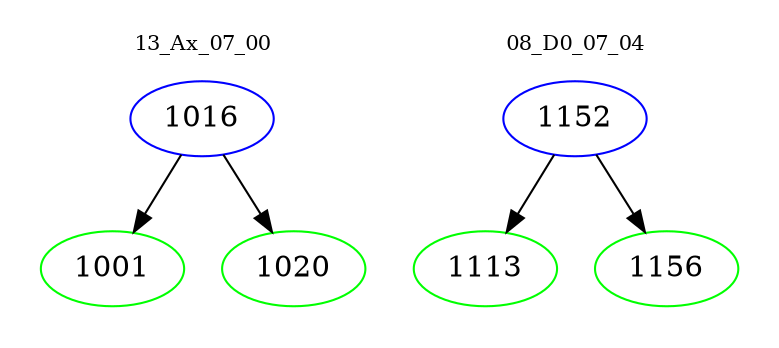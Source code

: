 digraph{
subgraph cluster_0 {
color = white
label = "13_Ax_07_00";
fontsize=10;
T0_1016 [label="1016", color="blue"]
T0_1016 -> T0_1001 [color="black"]
T0_1001 [label="1001", color="green"]
T0_1016 -> T0_1020 [color="black"]
T0_1020 [label="1020", color="green"]
}
subgraph cluster_1 {
color = white
label = "08_D0_07_04";
fontsize=10;
T1_1152 [label="1152", color="blue"]
T1_1152 -> T1_1113 [color="black"]
T1_1113 [label="1113", color="green"]
T1_1152 -> T1_1156 [color="black"]
T1_1156 [label="1156", color="green"]
}
}
